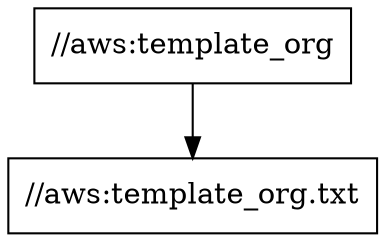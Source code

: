 digraph mygraph {
  node [shape=box];
  "//aws:template_org"
  "//aws:template_org" -> "//aws:template_org.txt"
  "//aws:template_org.txt"
}
